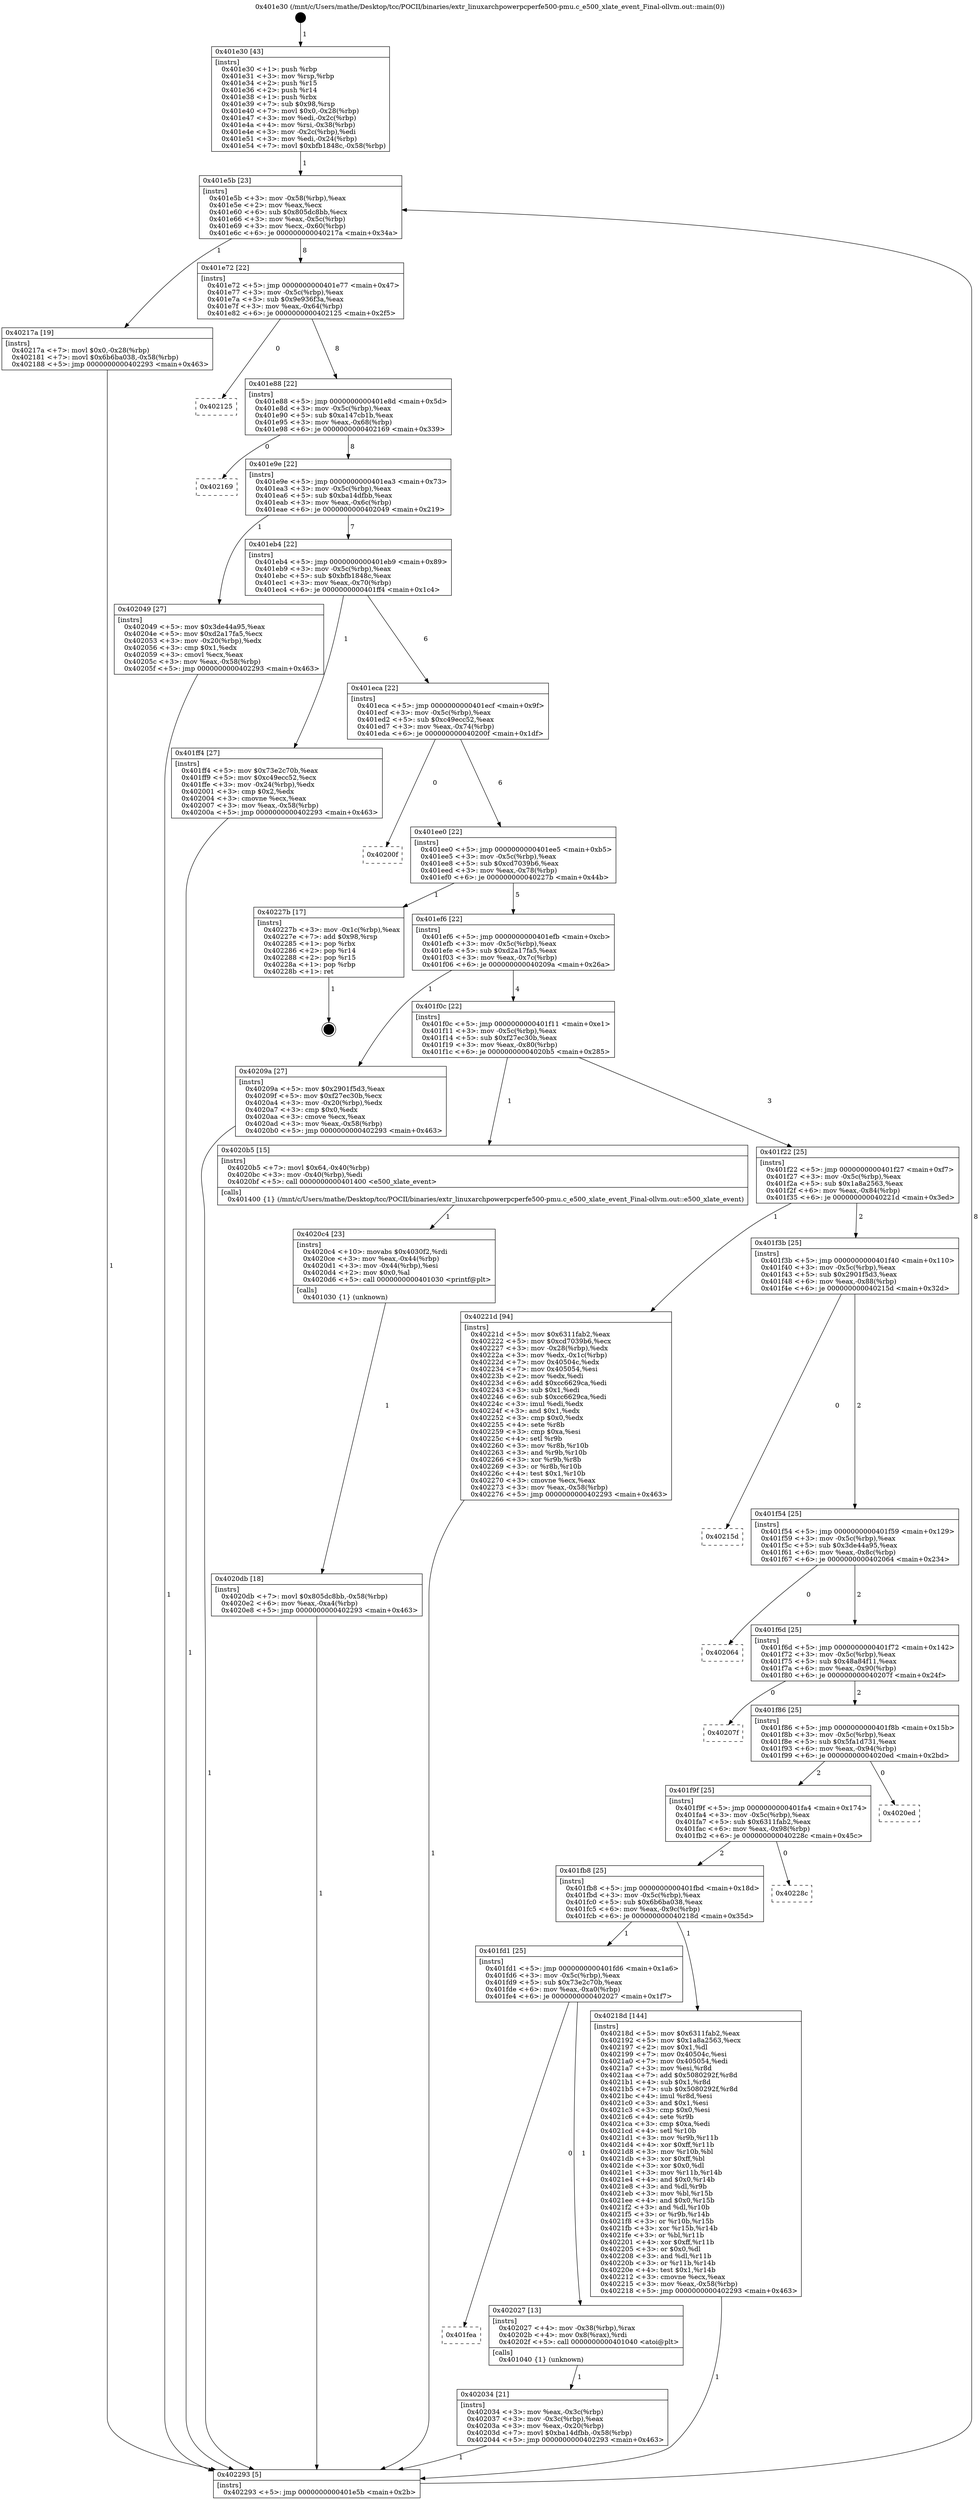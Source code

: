 digraph "0x401e30" {
  label = "0x401e30 (/mnt/c/Users/mathe/Desktop/tcc/POCII/binaries/extr_linuxarchpowerpcperfe500-pmu.c_e500_xlate_event_Final-ollvm.out::main(0))"
  labelloc = "t"
  node[shape=record]

  Entry [label="",width=0.3,height=0.3,shape=circle,fillcolor=black,style=filled]
  "0x401e5b" [label="{
     0x401e5b [23]\l
     | [instrs]\l
     &nbsp;&nbsp;0x401e5b \<+3\>: mov -0x58(%rbp),%eax\l
     &nbsp;&nbsp;0x401e5e \<+2\>: mov %eax,%ecx\l
     &nbsp;&nbsp;0x401e60 \<+6\>: sub $0x805dc8bb,%ecx\l
     &nbsp;&nbsp;0x401e66 \<+3\>: mov %eax,-0x5c(%rbp)\l
     &nbsp;&nbsp;0x401e69 \<+3\>: mov %ecx,-0x60(%rbp)\l
     &nbsp;&nbsp;0x401e6c \<+6\>: je 000000000040217a \<main+0x34a\>\l
  }"]
  "0x40217a" [label="{
     0x40217a [19]\l
     | [instrs]\l
     &nbsp;&nbsp;0x40217a \<+7\>: movl $0x0,-0x28(%rbp)\l
     &nbsp;&nbsp;0x402181 \<+7\>: movl $0x6b6ba038,-0x58(%rbp)\l
     &nbsp;&nbsp;0x402188 \<+5\>: jmp 0000000000402293 \<main+0x463\>\l
  }"]
  "0x401e72" [label="{
     0x401e72 [22]\l
     | [instrs]\l
     &nbsp;&nbsp;0x401e72 \<+5\>: jmp 0000000000401e77 \<main+0x47\>\l
     &nbsp;&nbsp;0x401e77 \<+3\>: mov -0x5c(%rbp),%eax\l
     &nbsp;&nbsp;0x401e7a \<+5\>: sub $0x9e936f3a,%eax\l
     &nbsp;&nbsp;0x401e7f \<+3\>: mov %eax,-0x64(%rbp)\l
     &nbsp;&nbsp;0x401e82 \<+6\>: je 0000000000402125 \<main+0x2f5\>\l
  }"]
  Exit [label="",width=0.3,height=0.3,shape=circle,fillcolor=black,style=filled,peripheries=2]
  "0x402125" [label="{
     0x402125\l
  }", style=dashed]
  "0x401e88" [label="{
     0x401e88 [22]\l
     | [instrs]\l
     &nbsp;&nbsp;0x401e88 \<+5\>: jmp 0000000000401e8d \<main+0x5d\>\l
     &nbsp;&nbsp;0x401e8d \<+3\>: mov -0x5c(%rbp),%eax\l
     &nbsp;&nbsp;0x401e90 \<+5\>: sub $0xa147cb1b,%eax\l
     &nbsp;&nbsp;0x401e95 \<+3\>: mov %eax,-0x68(%rbp)\l
     &nbsp;&nbsp;0x401e98 \<+6\>: je 0000000000402169 \<main+0x339\>\l
  }"]
  "0x4020db" [label="{
     0x4020db [18]\l
     | [instrs]\l
     &nbsp;&nbsp;0x4020db \<+7\>: movl $0x805dc8bb,-0x58(%rbp)\l
     &nbsp;&nbsp;0x4020e2 \<+6\>: mov %eax,-0xa4(%rbp)\l
     &nbsp;&nbsp;0x4020e8 \<+5\>: jmp 0000000000402293 \<main+0x463\>\l
  }"]
  "0x402169" [label="{
     0x402169\l
  }", style=dashed]
  "0x401e9e" [label="{
     0x401e9e [22]\l
     | [instrs]\l
     &nbsp;&nbsp;0x401e9e \<+5\>: jmp 0000000000401ea3 \<main+0x73\>\l
     &nbsp;&nbsp;0x401ea3 \<+3\>: mov -0x5c(%rbp),%eax\l
     &nbsp;&nbsp;0x401ea6 \<+5\>: sub $0xba14dfbb,%eax\l
     &nbsp;&nbsp;0x401eab \<+3\>: mov %eax,-0x6c(%rbp)\l
     &nbsp;&nbsp;0x401eae \<+6\>: je 0000000000402049 \<main+0x219\>\l
  }"]
  "0x4020c4" [label="{
     0x4020c4 [23]\l
     | [instrs]\l
     &nbsp;&nbsp;0x4020c4 \<+10\>: movabs $0x4030f2,%rdi\l
     &nbsp;&nbsp;0x4020ce \<+3\>: mov %eax,-0x44(%rbp)\l
     &nbsp;&nbsp;0x4020d1 \<+3\>: mov -0x44(%rbp),%esi\l
     &nbsp;&nbsp;0x4020d4 \<+2\>: mov $0x0,%al\l
     &nbsp;&nbsp;0x4020d6 \<+5\>: call 0000000000401030 \<printf@plt\>\l
     | [calls]\l
     &nbsp;&nbsp;0x401030 \{1\} (unknown)\l
  }"]
  "0x402049" [label="{
     0x402049 [27]\l
     | [instrs]\l
     &nbsp;&nbsp;0x402049 \<+5\>: mov $0x3de44a95,%eax\l
     &nbsp;&nbsp;0x40204e \<+5\>: mov $0xd2a17fa5,%ecx\l
     &nbsp;&nbsp;0x402053 \<+3\>: mov -0x20(%rbp),%edx\l
     &nbsp;&nbsp;0x402056 \<+3\>: cmp $0x1,%edx\l
     &nbsp;&nbsp;0x402059 \<+3\>: cmovl %ecx,%eax\l
     &nbsp;&nbsp;0x40205c \<+3\>: mov %eax,-0x58(%rbp)\l
     &nbsp;&nbsp;0x40205f \<+5\>: jmp 0000000000402293 \<main+0x463\>\l
  }"]
  "0x401eb4" [label="{
     0x401eb4 [22]\l
     | [instrs]\l
     &nbsp;&nbsp;0x401eb4 \<+5\>: jmp 0000000000401eb9 \<main+0x89\>\l
     &nbsp;&nbsp;0x401eb9 \<+3\>: mov -0x5c(%rbp),%eax\l
     &nbsp;&nbsp;0x401ebc \<+5\>: sub $0xbfb1848c,%eax\l
     &nbsp;&nbsp;0x401ec1 \<+3\>: mov %eax,-0x70(%rbp)\l
     &nbsp;&nbsp;0x401ec4 \<+6\>: je 0000000000401ff4 \<main+0x1c4\>\l
  }"]
  "0x402034" [label="{
     0x402034 [21]\l
     | [instrs]\l
     &nbsp;&nbsp;0x402034 \<+3\>: mov %eax,-0x3c(%rbp)\l
     &nbsp;&nbsp;0x402037 \<+3\>: mov -0x3c(%rbp),%eax\l
     &nbsp;&nbsp;0x40203a \<+3\>: mov %eax,-0x20(%rbp)\l
     &nbsp;&nbsp;0x40203d \<+7\>: movl $0xba14dfbb,-0x58(%rbp)\l
     &nbsp;&nbsp;0x402044 \<+5\>: jmp 0000000000402293 \<main+0x463\>\l
  }"]
  "0x401ff4" [label="{
     0x401ff4 [27]\l
     | [instrs]\l
     &nbsp;&nbsp;0x401ff4 \<+5\>: mov $0x73e2c70b,%eax\l
     &nbsp;&nbsp;0x401ff9 \<+5\>: mov $0xc49ecc52,%ecx\l
     &nbsp;&nbsp;0x401ffe \<+3\>: mov -0x24(%rbp),%edx\l
     &nbsp;&nbsp;0x402001 \<+3\>: cmp $0x2,%edx\l
     &nbsp;&nbsp;0x402004 \<+3\>: cmovne %ecx,%eax\l
     &nbsp;&nbsp;0x402007 \<+3\>: mov %eax,-0x58(%rbp)\l
     &nbsp;&nbsp;0x40200a \<+5\>: jmp 0000000000402293 \<main+0x463\>\l
  }"]
  "0x401eca" [label="{
     0x401eca [22]\l
     | [instrs]\l
     &nbsp;&nbsp;0x401eca \<+5\>: jmp 0000000000401ecf \<main+0x9f\>\l
     &nbsp;&nbsp;0x401ecf \<+3\>: mov -0x5c(%rbp),%eax\l
     &nbsp;&nbsp;0x401ed2 \<+5\>: sub $0xc49ecc52,%eax\l
     &nbsp;&nbsp;0x401ed7 \<+3\>: mov %eax,-0x74(%rbp)\l
     &nbsp;&nbsp;0x401eda \<+6\>: je 000000000040200f \<main+0x1df\>\l
  }"]
  "0x402293" [label="{
     0x402293 [5]\l
     | [instrs]\l
     &nbsp;&nbsp;0x402293 \<+5\>: jmp 0000000000401e5b \<main+0x2b\>\l
  }"]
  "0x401e30" [label="{
     0x401e30 [43]\l
     | [instrs]\l
     &nbsp;&nbsp;0x401e30 \<+1\>: push %rbp\l
     &nbsp;&nbsp;0x401e31 \<+3\>: mov %rsp,%rbp\l
     &nbsp;&nbsp;0x401e34 \<+2\>: push %r15\l
     &nbsp;&nbsp;0x401e36 \<+2\>: push %r14\l
     &nbsp;&nbsp;0x401e38 \<+1\>: push %rbx\l
     &nbsp;&nbsp;0x401e39 \<+7\>: sub $0x98,%rsp\l
     &nbsp;&nbsp;0x401e40 \<+7\>: movl $0x0,-0x28(%rbp)\l
     &nbsp;&nbsp;0x401e47 \<+3\>: mov %edi,-0x2c(%rbp)\l
     &nbsp;&nbsp;0x401e4a \<+4\>: mov %rsi,-0x38(%rbp)\l
     &nbsp;&nbsp;0x401e4e \<+3\>: mov -0x2c(%rbp),%edi\l
     &nbsp;&nbsp;0x401e51 \<+3\>: mov %edi,-0x24(%rbp)\l
     &nbsp;&nbsp;0x401e54 \<+7\>: movl $0xbfb1848c,-0x58(%rbp)\l
  }"]
  "0x401fea" [label="{
     0x401fea\l
  }", style=dashed]
  "0x40200f" [label="{
     0x40200f\l
  }", style=dashed]
  "0x401ee0" [label="{
     0x401ee0 [22]\l
     | [instrs]\l
     &nbsp;&nbsp;0x401ee0 \<+5\>: jmp 0000000000401ee5 \<main+0xb5\>\l
     &nbsp;&nbsp;0x401ee5 \<+3\>: mov -0x5c(%rbp),%eax\l
     &nbsp;&nbsp;0x401ee8 \<+5\>: sub $0xcd7039b6,%eax\l
     &nbsp;&nbsp;0x401eed \<+3\>: mov %eax,-0x78(%rbp)\l
     &nbsp;&nbsp;0x401ef0 \<+6\>: je 000000000040227b \<main+0x44b\>\l
  }"]
  "0x402027" [label="{
     0x402027 [13]\l
     | [instrs]\l
     &nbsp;&nbsp;0x402027 \<+4\>: mov -0x38(%rbp),%rax\l
     &nbsp;&nbsp;0x40202b \<+4\>: mov 0x8(%rax),%rdi\l
     &nbsp;&nbsp;0x40202f \<+5\>: call 0000000000401040 \<atoi@plt\>\l
     | [calls]\l
     &nbsp;&nbsp;0x401040 \{1\} (unknown)\l
  }"]
  "0x40227b" [label="{
     0x40227b [17]\l
     | [instrs]\l
     &nbsp;&nbsp;0x40227b \<+3\>: mov -0x1c(%rbp),%eax\l
     &nbsp;&nbsp;0x40227e \<+7\>: add $0x98,%rsp\l
     &nbsp;&nbsp;0x402285 \<+1\>: pop %rbx\l
     &nbsp;&nbsp;0x402286 \<+2\>: pop %r14\l
     &nbsp;&nbsp;0x402288 \<+2\>: pop %r15\l
     &nbsp;&nbsp;0x40228a \<+1\>: pop %rbp\l
     &nbsp;&nbsp;0x40228b \<+1\>: ret\l
  }"]
  "0x401ef6" [label="{
     0x401ef6 [22]\l
     | [instrs]\l
     &nbsp;&nbsp;0x401ef6 \<+5\>: jmp 0000000000401efb \<main+0xcb\>\l
     &nbsp;&nbsp;0x401efb \<+3\>: mov -0x5c(%rbp),%eax\l
     &nbsp;&nbsp;0x401efe \<+5\>: sub $0xd2a17fa5,%eax\l
     &nbsp;&nbsp;0x401f03 \<+3\>: mov %eax,-0x7c(%rbp)\l
     &nbsp;&nbsp;0x401f06 \<+6\>: je 000000000040209a \<main+0x26a\>\l
  }"]
  "0x401fd1" [label="{
     0x401fd1 [25]\l
     | [instrs]\l
     &nbsp;&nbsp;0x401fd1 \<+5\>: jmp 0000000000401fd6 \<main+0x1a6\>\l
     &nbsp;&nbsp;0x401fd6 \<+3\>: mov -0x5c(%rbp),%eax\l
     &nbsp;&nbsp;0x401fd9 \<+5\>: sub $0x73e2c70b,%eax\l
     &nbsp;&nbsp;0x401fde \<+6\>: mov %eax,-0xa0(%rbp)\l
     &nbsp;&nbsp;0x401fe4 \<+6\>: je 0000000000402027 \<main+0x1f7\>\l
  }"]
  "0x40209a" [label="{
     0x40209a [27]\l
     | [instrs]\l
     &nbsp;&nbsp;0x40209a \<+5\>: mov $0x2901f5d3,%eax\l
     &nbsp;&nbsp;0x40209f \<+5\>: mov $0xf27ec30b,%ecx\l
     &nbsp;&nbsp;0x4020a4 \<+3\>: mov -0x20(%rbp),%edx\l
     &nbsp;&nbsp;0x4020a7 \<+3\>: cmp $0x0,%edx\l
     &nbsp;&nbsp;0x4020aa \<+3\>: cmove %ecx,%eax\l
     &nbsp;&nbsp;0x4020ad \<+3\>: mov %eax,-0x58(%rbp)\l
     &nbsp;&nbsp;0x4020b0 \<+5\>: jmp 0000000000402293 \<main+0x463\>\l
  }"]
  "0x401f0c" [label="{
     0x401f0c [22]\l
     | [instrs]\l
     &nbsp;&nbsp;0x401f0c \<+5\>: jmp 0000000000401f11 \<main+0xe1\>\l
     &nbsp;&nbsp;0x401f11 \<+3\>: mov -0x5c(%rbp),%eax\l
     &nbsp;&nbsp;0x401f14 \<+5\>: sub $0xf27ec30b,%eax\l
     &nbsp;&nbsp;0x401f19 \<+3\>: mov %eax,-0x80(%rbp)\l
     &nbsp;&nbsp;0x401f1c \<+6\>: je 00000000004020b5 \<main+0x285\>\l
  }"]
  "0x40218d" [label="{
     0x40218d [144]\l
     | [instrs]\l
     &nbsp;&nbsp;0x40218d \<+5\>: mov $0x6311fab2,%eax\l
     &nbsp;&nbsp;0x402192 \<+5\>: mov $0x1a8a2563,%ecx\l
     &nbsp;&nbsp;0x402197 \<+2\>: mov $0x1,%dl\l
     &nbsp;&nbsp;0x402199 \<+7\>: mov 0x40504c,%esi\l
     &nbsp;&nbsp;0x4021a0 \<+7\>: mov 0x405054,%edi\l
     &nbsp;&nbsp;0x4021a7 \<+3\>: mov %esi,%r8d\l
     &nbsp;&nbsp;0x4021aa \<+7\>: add $0x5080292f,%r8d\l
     &nbsp;&nbsp;0x4021b1 \<+4\>: sub $0x1,%r8d\l
     &nbsp;&nbsp;0x4021b5 \<+7\>: sub $0x5080292f,%r8d\l
     &nbsp;&nbsp;0x4021bc \<+4\>: imul %r8d,%esi\l
     &nbsp;&nbsp;0x4021c0 \<+3\>: and $0x1,%esi\l
     &nbsp;&nbsp;0x4021c3 \<+3\>: cmp $0x0,%esi\l
     &nbsp;&nbsp;0x4021c6 \<+4\>: sete %r9b\l
     &nbsp;&nbsp;0x4021ca \<+3\>: cmp $0xa,%edi\l
     &nbsp;&nbsp;0x4021cd \<+4\>: setl %r10b\l
     &nbsp;&nbsp;0x4021d1 \<+3\>: mov %r9b,%r11b\l
     &nbsp;&nbsp;0x4021d4 \<+4\>: xor $0xff,%r11b\l
     &nbsp;&nbsp;0x4021d8 \<+3\>: mov %r10b,%bl\l
     &nbsp;&nbsp;0x4021db \<+3\>: xor $0xff,%bl\l
     &nbsp;&nbsp;0x4021de \<+3\>: xor $0x0,%dl\l
     &nbsp;&nbsp;0x4021e1 \<+3\>: mov %r11b,%r14b\l
     &nbsp;&nbsp;0x4021e4 \<+4\>: and $0x0,%r14b\l
     &nbsp;&nbsp;0x4021e8 \<+3\>: and %dl,%r9b\l
     &nbsp;&nbsp;0x4021eb \<+3\>: mov %bl,%r15b\l
     &nbsp;&nbsp;0x4021ee \<+4\>: and $0x0,%r15b\l
     &nbsp;&nbsp;0x4021f2 \<+3\>: and %dl,%r10b\l
     &nbsp;&nbsp;0x4021f5 \<+3\>: or %r9b,%r14b\l
     &nbsp;&nbsp;0x4021f8 \<+3\>: or %r10b,%r15b\l
     &nbsp;&nbsp;0x4021fb \<+3\>: xor %r15b,%r14b\l
     &nbsp;&nbsp;0x4021fe \<+3\>: or %bl,%r11b\l
     &nbsp;&nbsp;0x402201 \<+4\>: xor $0xff,%r11b\l
     &nbsp;&nbsp;0x402205 \<+3\>: or $0x0,%dl\l
     &nbsp;&nbsp;0x402208 \<+3\>: and %dl,%r11b\l
     &nbsp;&nbsp;0x40220b \<+3\>: or %r11b,%r14b\l
     &nbsp;&nbsp;0x40220e \<+4\>: test $0x1,%r14b\l
     &nbsp;&nbsp;0x402212 \<+3\>: cmovne %ecx,%eax\l
     &nbsp;&nbsp;0x402215 \<+3\>: mov %eax,-0x58(%rbp)\l
     &nbsp;&nbsp;0x402218 \<+5\>: jmp 0000000000402293 \<main+0x463\>\l
  }"]
  "0x4020b5" [label="{
     0x4020b5 [15]\l
     | [instrs]\l
     &nbsp;&nbsp;0x4020b5 \<+7\>: movl $0x64,-0x40(%rbp)\l
     &nbsp;&nbsp;0x4020bc \<+3\>: mov -0x40(%rbp),%edi\l
     &nbsp;&nbsp;0x4020bf \<+5\>: call 0000000000401400 \<e500_xlate_event\>\l
     | [calls]\l
     &nbsp;&nbsp;0x401400 \{1\} (/mnt/c/Users/mathe/Desktop/tcc/POCII/binaries/extr_linuxarchpowerpcperfe500-pmu.c_e500_xlate_event_Final-ollvm.out::e500_xlate_event)\l
  }"]
  "0x401f22" [label="{
     0x401f22 [25]\l
     | [instrs]\l
     &nbsp;&nbsp;0x401f22 \<+5\>: jmp 0000000000401f27 \<main+0xf7\>\l
     &nbsp;&nbsp;0x401f27 \<+3\>: mov -0x5c(%rbp),%eax\l
     &nbsp;&nbsp;0x401f2a \<+5\>: sub $0x1a8a2563,%eax\l
     &nbsp;&nbsp;0x401f2f \<+6\>: mov %eax,-0x84(%rbp)\l
     &nbsp;&nbsp;0x401f35 \<+6\>: je 000000000040221d \<main+0x3ed\>\l
  }"]
  "0x401fb8" [label="{
     0x401fb8 [25]\l
     | [instrs]\l
     &nbsp;&nbsp;0x401fb8 \<+5\>: jmp 0000000000401fbd \<main+0x18d\>\l
     &nbsp;&nbsp;0x401fbd \<+3\>: mov -0x5c(%rbp),%eax\l
     &nbsp;&nbsp;0x401fc0 \<+5\>: sub $0x6b6ba038,%eax\l
     &nbsp;&nbsp;0x401fc5 \<+6\>: mov %eax,-0x9c(%rbp)\l
     &nbsp;&nbsp;0x401fcb \<+6\>: je 000000000040218d \<main+0x35d\>\l
  }"]
  "0x40221d" [label="{
     0x40221d [94]\l
     | [instrs]\l
     &nbsp;&nbsp;0x40221d \<+5\>: mov $0x6311fab2,%eax\l
     &nbsp;&nbsp;0x402222 \<+5\>: mov $0xcd7039b6,%ecx\l
     &nbsp;&nbsp;0x402227 \<+3\>: mov -0x28(%rbp),%edx\l
     &nbsp;&nbsp;0x40222a \<+3\>: mov %edx,-0x1c(%rbp)\l
     &nbsp;&nbsp;0x40222d \<+7\>: mov 0x40504c,%edx\l
     &nbsp;&nbsp;0x402234 \<+7\>: mov 0x405054,%esi\l
     &nbsp;&nbsp;0x40223b \<+2\>: mov %edx,%edi\l
     &nbsp;&nbsp;0x40223d \<+6\>: add $0xcc6629ca,%edi\l
     &nbsp;&nbsp;0x402243 \<+3\>: sub $0x1,%edi\l
     &nbsp;&nbsp;0x402246 \<+6\>: sub $0xcc6629ca,%edi\l
     &nbsp;&nbsp;0x40224c \<+3\>: imul %edi,%edx\l
     &nbsp;&nbsp;0x40224f \<+3\>: and $0x1,%edx\l
     &nbsp;&nbsp;0x402252 \<+3\>: cmp $0x0,%edx\l
     &nbsp;&nbsp;0x402255 \<+4\>: sete %r8b\l
     &nbsp;&nbsp;0x402259 \<+3\>: cmp $0xa,%esi\l
     &nbsp;&nbsp;0x40225c \<+4\>: setl %r9b\l
     &nbsp;&nbsp;0x402260 \<+3\>: mov %r8b,%r10b\l
     &nbsp;&nbsp;0x402263 \<+3\>: and %r9b,%r10b\l
     &nbsp;&nbsp;0x402266 \<+3\>: xor %r9b,%r8b\l
     &nbsp;&nbsp;0x402269 \<+3\>: or %r8b,%r10b\l
     &nbsp;&nbsp;0x40226c \<+4\>: test $0x1,%r10b\l
     &nbsp;&nbsp;0x402270 \<+3\>: cmovne %ecx,%eax\l
     &nbsp;&nbsp;0x402273 \<+3\>: mov %eax,-0x58(%rbp)\l
     &nbsp;&nbsp;0x402276 \<+5\>: jmp 0000000000402293 \<main+0x463\>\l
  }"]
  "0x401f3b" [label="{
     0x401f3b [25]\l
     | [instrs]\l
     &nbsp;&nbsp;0x401f3b \<+5\>: jmp 0000000000401f40 \<main+0x110\>\l
     &nbsp;&nbsp;0x401f40 \<+3\>: mov -0x5c(%rbp),%eax\l
     &nbsp;&nbsp;0x401f43 \<+5\>: sub $0x2901f5d3,%eax\l
     &nbsp;&nbsp;0x401f48 \<+6\>: mov %eax,-0x88(%rbp)\l
     &nbsp;&nbsp;0x401f4e \<+6\>: je 000000000040215d \<main+0x32d\>\l
  }"]
  "0x40228c" [label="{
     0x40228c\l
  }", style=dashed]
  "0x40215d" [label="{
     0x40215d\l
  }", style=dashed]
  "0x401f54" [label="{
     0x401f54 [25]\l
     | [instrs]\l
     &nbsp;&nbsp;0x401f54 \<+5\>: jmp 0000000000401f59 \<main+0x129\>\l
     &nbsp;&nbsp;0x401f59 \<+3\>: mov -0x5c(%rbp),%eax\l
     &nbsp;&nbsp;0x401f5c \<+5\>: sub $0x3de44a95,%eax\l
     &nbsp;&nbsp;0x401f61 \<+6\>: mov %eax,-0x8c(%rbp)\l
     &nbsp;&nbsp;0x401f67 \<+6\>: je 0000000000402064 \<main+0x234\>\l
  }"]
  "0x401f9f" [label="{
     0x401f9f [25]\l
     | [instrs]\l
     &nbsp;&nbsp;0x401f9f \<+5\>: jmp 0000000000401fa4 \<main+0x174\>\l
     &nbsp;&nbsp;0x401fa4 \<+3\>: mov -0x5c(%rbp),%eax\l
     &nbsp;&nbsp;0x401fa7 \<+5\>: sub $0x6311fab2,%eax\l
     &nbsp;&nbsp;0x401fac \<+6\>: mov %eax,-0x98(%rbp)\l
     &nbsp;&nbsp;0x401fb2 \<+6\>: je 000000000040228c \<main+0x45c\>\l
  }"]
  "0x402064" [label="{
     0x402064\l
  }", style=dashed]
  "0x401f6d" [label="{
     0x401f6d [25]\l
     | [instrs]\l
     &nbsp;&nbsp;0x401f6d \<+5\>: jmp 0000000000401f72 \<main+0x142\>\l
     &nbsp;&nbsp;0x401f72 \<+3\>: mov -0x5c(%rbp),%eax\l
     &nbsp;&nbsp;0x401f75 \<+5\>: sub $0x48a84f11,%eax\l
     &nbsp;&nbsp;0x401f7a \<+6\>: mov %eax,-0x90(%rbp)\l
     &nbsp;&nbsp;0x401f80 \<+6\>: je 000000000040207f \<main+0x24f\>\l
  }"]
  "0x4020ed" [label="{
     0x4020ed\l
  }", style=dashed]
  "0x40207f" [label="{
     0x40207f\l
  }", style=dashed]
  "0x401f86" [label="{
     0x401f86 [25]\l
     | [instrs]\l
     &nbsp;&nbsp;0x401f86 \<+5\>: jmp 0000000000401f8b \<main+0x15b\>\l
     &nbsp;&nbsp;0x401f8b \<+3\>: mov -0x5c(%rbp),%eax\l
     &nbsp;&nbsp;0x401f8e \<+5\>: sub $0x5fa1d731,%eax\l
     &nbsp;&nbsp;0x401f93 \<+6\>: mov %eax,-0x94(%rbp)\l
     &nbsp;&nbsp;0x401f99 \<+6\>: je 00000000004020ed \<main+0x2bd\>\l
  }"]
  Entry -> "0x401e30" [label=" 1"]
  "0x401e5b" -> "0x40217a" [label=" 1"]
  "0x401e5b" -> "0x401e72" [label=" 8"]
  "0x40227b" -> Exit [label=" 1"]
  "0x401e72" -> "0x402125" [label=" 0"]
  "0x401e72" -> "0x401e88" [label=" 8"]
  "0x40221d" -> "0x402293" [label=" 1"]
  "0x401e88" -> "0x402169" [label=" 0"]
  "0x401e88" -> "0x401e9e" [label=" 8"]
  "0x40218d" -> "0x402293" [label=" 1"]
  "0x401e9e" -> "0x402049" [label=" 1"]
  "0x401e9e" -> "0x401eb4" [label=" 7"]
  "0x40217a" -> "0x402293" [label=" 1"]
  "0x401eb4" -> "0x401ff4" [label=" 1"]
  "0x401eb4" -> "0x401eca" [label=" 6"]
  "0x401ff4" -> "0x402293" [label=" 1"]
  "0x401e30" -> "0x401e5b" [label=" 1"]
  "0x402293" -> "0x401e5b" [label=" 8"]
  "0x4020db" -> "0x402293" [label=" 1"]
  "0x401eca" -> "0x40200f" [label=" 0"]
  "0x401eca" -> "0x401ee0" [label=" 6"]
  "0x4020c4" -> "0x4020db" [label=" 1"]
  "0x401ee0" -> "0x40227b" [label=" 1"]
  "0x401ee0" -> "0x401ef6" [label=" 5"]
  "0x4020b5" -> "0x4020c4" [label=" 1"]
  "0x401ef6" -> "0x40209a" [label=" 1"]
  "0x401ef6" -> "0x401f0c" [label=" 4"]
  "0x402049" -> "0x402293" [label=" 1"]
  "0x401f0c" -> "0x4020b5" [label=" 1"]
  "0x401f0c" -> "0x401f22" [label=" 3"]
  "0x402034" -> "0x402293" [label=" 1"]
  "0x401f22" -> "0x40221d" [label=" 1"]
  "0x401f22" -> "0x401f3b" [label=" 2"]
  "0x401fd1" -> "0x401fea" [label=" 0"]
  "0x401f3b" -> "0x40215d" [label=" 0"]
  "0x401f3b" -> "0x401f54" [label=" 2"]
  "0x401fd1" -> "0x402027" [label=" 1"]
  "0x401f54" -> "0x402064" [label=" 0"]
  "0x401f54" -> "0x401f6d" [label=" 2"]
  "0x401fb8" -> "0x401fd1" [label=" 1"]
  "0x401f6d" -> "0x40207f" [label=" 0"]
  "0x401f6d" -> "0x401f86" [label=" 2"]
  "0x401fb8" -> "0x40218d" [label=" 1"]
  "0x401f86" -> "0x4020ed" [label=" 0"]
  "0x401f86" -> "0x401f9f" [label=" 2"]
  "0x40209a" -> "0x402293" [label=" 1"]
  "0x401f9f" -> "0x40228c" [label=" 0"]
  "0x401f9f" -> "0x401fb8" [label=" 2"]
  "0x402027" -> "0x402034" [label=" 1"]
}
